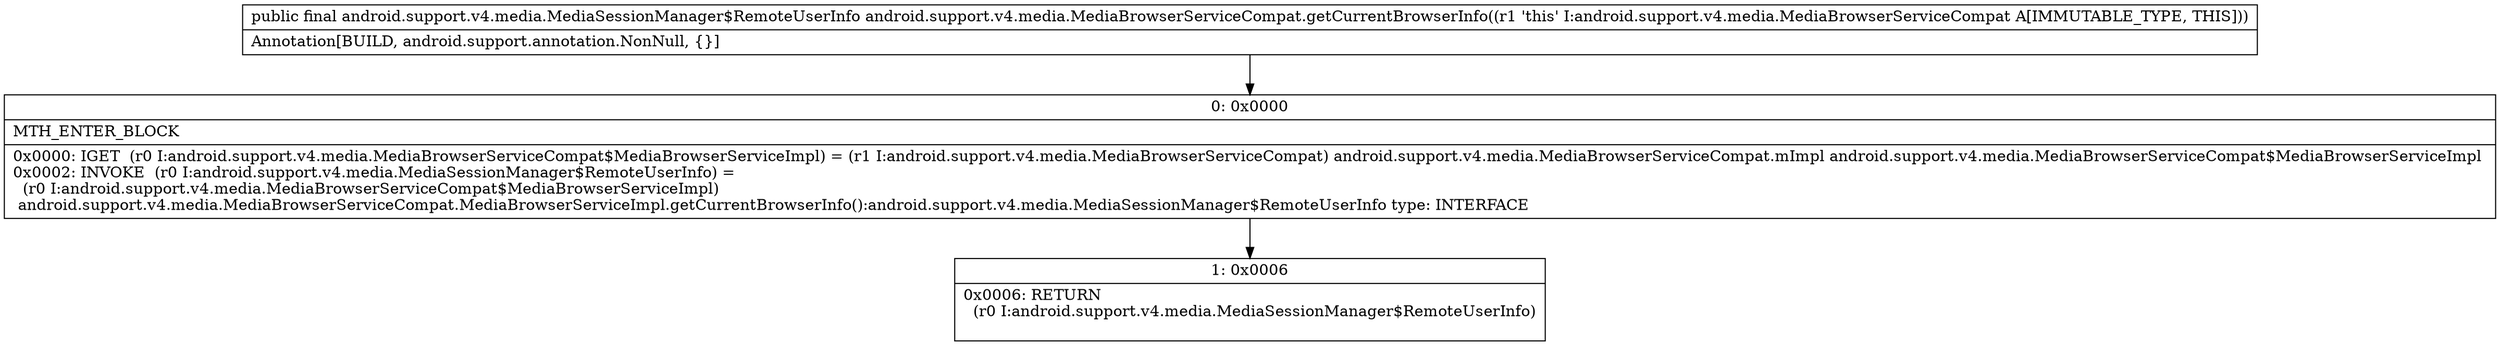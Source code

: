 digraph "CFG forandroid.support.v4.media.MediaBrowserServiceCompat.getCurrentBrowserInfo()Landroid\/support\/v4\/media\/MediaSessionManager$RemoteUserInfo;" {
Node_0 [shape=record,label="{0\:\ 0x0000|MTH_ENTER_BLOCK\l|0x0000: IGET  (r0 I:android.support.v4.media.MediaBrowserServiceCompat$MediaBrowserServiceImpl) = (r1 I:android.support.v4.media.MediaBrowserServiceCompat) android.support.v4.media.MediaBrowserServiceCompat.mImpl android.support.v4.media.MediaBrowserServiceCompat$MediaBrowserServiceImpl \l0x0002: INVOKE  (r0 I:android.support.v4.media.MediaSessionManager$RemoteUserInfo) = \l  (r0 I:android.support.v4.media.MediaBrowserServiceCompat$MediaBrowserServiceImpl)\l android.support.v4.media.MediaBrowserServiceCompat.MediaBrowserServiceImpl.getCurrentBrowserInfo():android.support.v4.media.MediaSessionManager$RemoteUserInfo type: INTERFACE \l}"];
Node_1 [shape=record,label="{1\:\ 0x0006|0x0006: RETURN  \l  (r0 I:android.support.v4.media.MediaSessionManager$RemoteUserInfo)\l \l}"];
MethodNode[shape=record,label="{public final android.support.v4.media.MediaSessionManager$RemoteUserInfo android.support.v4.media.MediaBrowserServiceCompat.getCurrentBrowserInfo((r1 'this' I:android.support.v4.media.MediaBrowserServiceCompat A[IMMUTABLE_TYPE, THIS]))  | Annotation[BUILD, android.support.annotation.NonNull, \{\}]\l}"];
MethodNode -> Node_0;
Node_0 -> Node_1;
}

